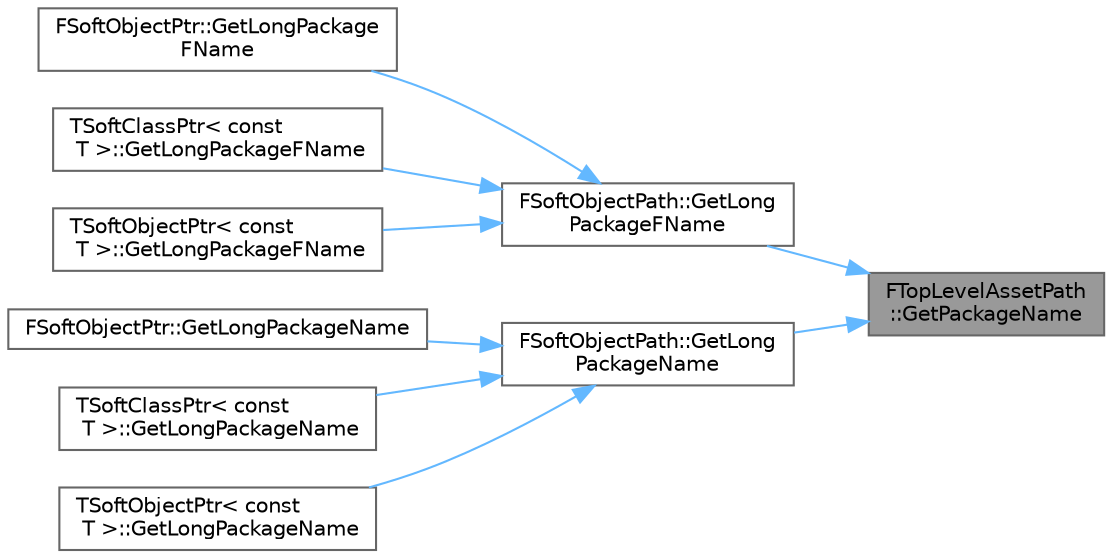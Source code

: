 digraph "FTopLevelAssetPath::GetPackageName"
{
 // INTERACTIVE_SVG=YES
 // LATEX_PDF_SIZE
  bgcolor="transparent";
  edge [fontname=Helvetica,fontsize=10,labelfontname=Helvetica,labelfontsize=10];
  node [fontname=Helvetica,fontsize=10,shape=box,height=0.2,width=0.4];
  rankdir="RL";
  Node1 [id="Node000001",label="FTopLevelAssetPath\l::GetPackageName",height=0.2,width=0.4,color="gray40", fillcolor="grey60", style="filled", fontcolor="black",tooltip="Return the package name part e.g."];
  Node1 -> Node2 [id="edge1_Node000001_Node000002",dir="back",color="steelblue1",style="solid",tooltip=" "];
  Node2 [id="Node000002",label="FSoftObjectPath::GetLong\lPackageFName",height=0.2,width=0.4,color="grey40", fillcolor="white", style="filled",URL="$d7/d47/structFSoftObjectPath.html#a32e703d25ce4a6988886064ff60518c2",tooltip="Returns /package/path, leaving off the asset name and sub object."];
  Node2 -> Node3 [id="edge2_Node000002_Node000003",dir="back",color="steelblue1",style="solid",tooltip=" "];
  Node3 [id="Node000003",label="FSoftObjectPtr::GetLongPackage\lFName",height=0.2,width=0.4,color="grey40", fillcolor="white", style="filled",URL="$dd/db8/structFSoftObjectPtr.html#abddac2eb0668dacd8566837affc221cf",tooltip="Returns /package/path name, leaving off the asset name."];
  Node2 -> Node4 [id="edge3_Node000002_Node000004",dir="back",color="steelblue1",style="solid",tooltip=" "];
  Node4 [id="Node000004",label="TSoftClassPtr\< const\l T \>::GetLongPackageFName",height=0.2,width=0.4,color="grey40", fillcolor="white", style="filled",URL="$d7/d88/classTSoftClassPtr.html#a716cf655c0fb0a567f597a2941350951",tooltip=" "];
  Node2 -> Node5 [id="edge4_Node000002_Node000005",dir="back",color="steelblue1",style="solid",tooltip=" "];
  Node5 [id="Node000005",label="TSoftObjectPtr\< const\l T \>::GetLongPackageFName",height=0.2,width=0.4,color="grey40", fillcolor="white", style="filled",URL="$d4/d2b/structTSoftObjectPtr.html#a1110a401a1ca0c3c1022f9be7fa5b90c",tooltip=" "];
  Node1 -> Node6 [id="edge5_Node000001_Node000006",dir="back",color="steelblue1",style="solid",tooltip=" "];
  Node6 [id="Node000006",label="FSoftObjectPath::GetLong\lPackageName",height=0.2,width=0.4,color="grey40", fillcolor="white", style="filled",URL="$d7/d47/structFSoftObjectPath.html#aef86a6aeeb5212b5e71a07f119e426e0",tooltip="Returns /package/path, leaving off the asset name and sub object."];
  Node6 -> Node7 [id="edge6_Node000006_Node000007",dir="back",color="steelblue1",style="solid",tooltip=" "];
  Node7 [id="Node000007",label="FSoftObjectPtr::GetLongPackageName",height=0.2,width=0.4,color="grey40", fillcolor="white", style="filled",URL="$dd/db8/structFSoftObjectPtr.html#a926555123333b68e43ec89e70145d79c",tooltip="Returns /package/path string, leaving off the asset name."];
  Node6 -> Node8 [id="edge7_Node000006_Node000008",dir="back",color="steelblue1",style="solid",tooltip=" "];
  Node8 [id="Node000008",label="TSoftClassPtr\< const\l T \>::GetLongPackageName",height=0.2,width=0.4,color="grey40", fillcolor="white", style="filled",URL="$d7/d88/classTSoftClassPtr.html#a3c1043153355d88e4c255e0072d0fc29",tooltip=" "];
  Node6 -> Node9 [id="edge8_Node000006_Node000009",dir="back",color="steelblue1",style="solid",tooltip=" "];
  Node9 [id="Node000009",label="TSoftObjectPtr\< const\l T \>::GetLongPackageName",height=0.2,width=0.4,color="grey40", fillcolor="white", style="filled",URL="$d4/d2b/structTSoftObjectPtr.html#a14f8f6b9b5fb43bccfafd5c8b8e6dcfd",tooltip=" "];
}
